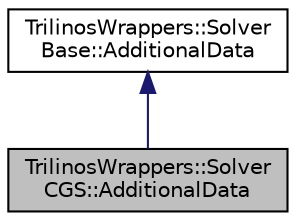 digraph "TrilinosWrappers::SolverCGS::AdditionalData"
{
 // LATEX_PDF_SIZE
  edge [fontname="Helvetica",fontsize="10",labelfontname="Helvetica",labelfontsize="10"];
  node [fontname="Helvetica",fontsize="10",shape=record];
  Node1 [label="TrilinosWrappers::Solver\lCGS::AdditionalData",height=0.2,width=0.4,color="black", fillcolor="grey75", style="filled", fontcolor="black",tooltip=" "];
  Node2 -> Node1 [dir="back",color="midnightblue",fontsize="10",style="solid",fontname="Helvetica"];
  Node2 [label="TrilinosWrappers::Solver\lBase::AdditionalData",height=0.2,width=0.4,color="black", fillcolor="white", style="filled",URL="$structTrilinosWrappers_1_1SolverBase_1_1AdditionalData.html",tooltip=" "];
}
